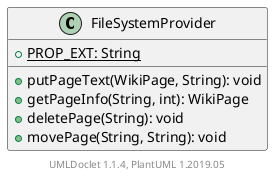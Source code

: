 @startuml

    class FileSystemProvider [[FileSystemProvider.html]] {
        {static} +PROP_EXT: String
        +putPageText(WikiPage, String): void
        +getPageInfo(String, int): WikiPage
        +deletePage(String): void
        +movePage(String, String): void
    }


    center footer UMLDoclet 1.1.4, PlantUML 1.2019.05
@enduml
